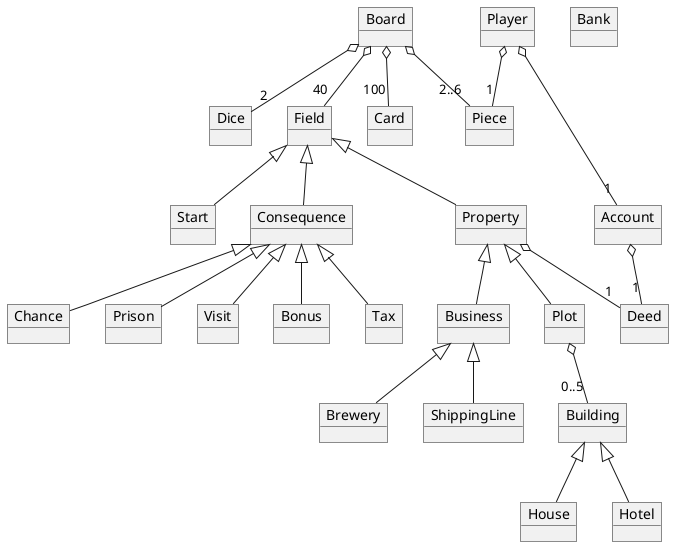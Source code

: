 @startuml
object Board
object Field
object Property
object Plot
object Business
object ShippingLine
object Brewery
object Building
object House
object Hotel
object Start
object Consequence
object Prison
object Visit
object Bonus
object Player
object Account
object Piece
object Dice
object Card
object Deed
object Tax
object Chance
object Bank

Field <|-- Property
Field <|-- Start
Field <|-- Consequence
Property <|-- Plot
Property <|-- Business
Building <|-- House
Building <|-- Hotel
Business <|-- Brewery
Business <|-- ShippingLine
Consequence <|-- Bonus
Consequence <|-- Chance
Consequence <|-- Prison
Consequence <|-- Tax
Consequence <|-- Visit


Board o-- "40" Field
Board o-- "2" Dice
Board o-- "100" Card
Board o-- "2..6" Piece

Player o-- "1" Piece
Player o-- "1" Account
Plot o-- "0..5" Building
Account o-- "1" Deed
Property o-- "1" Deed

@enduml